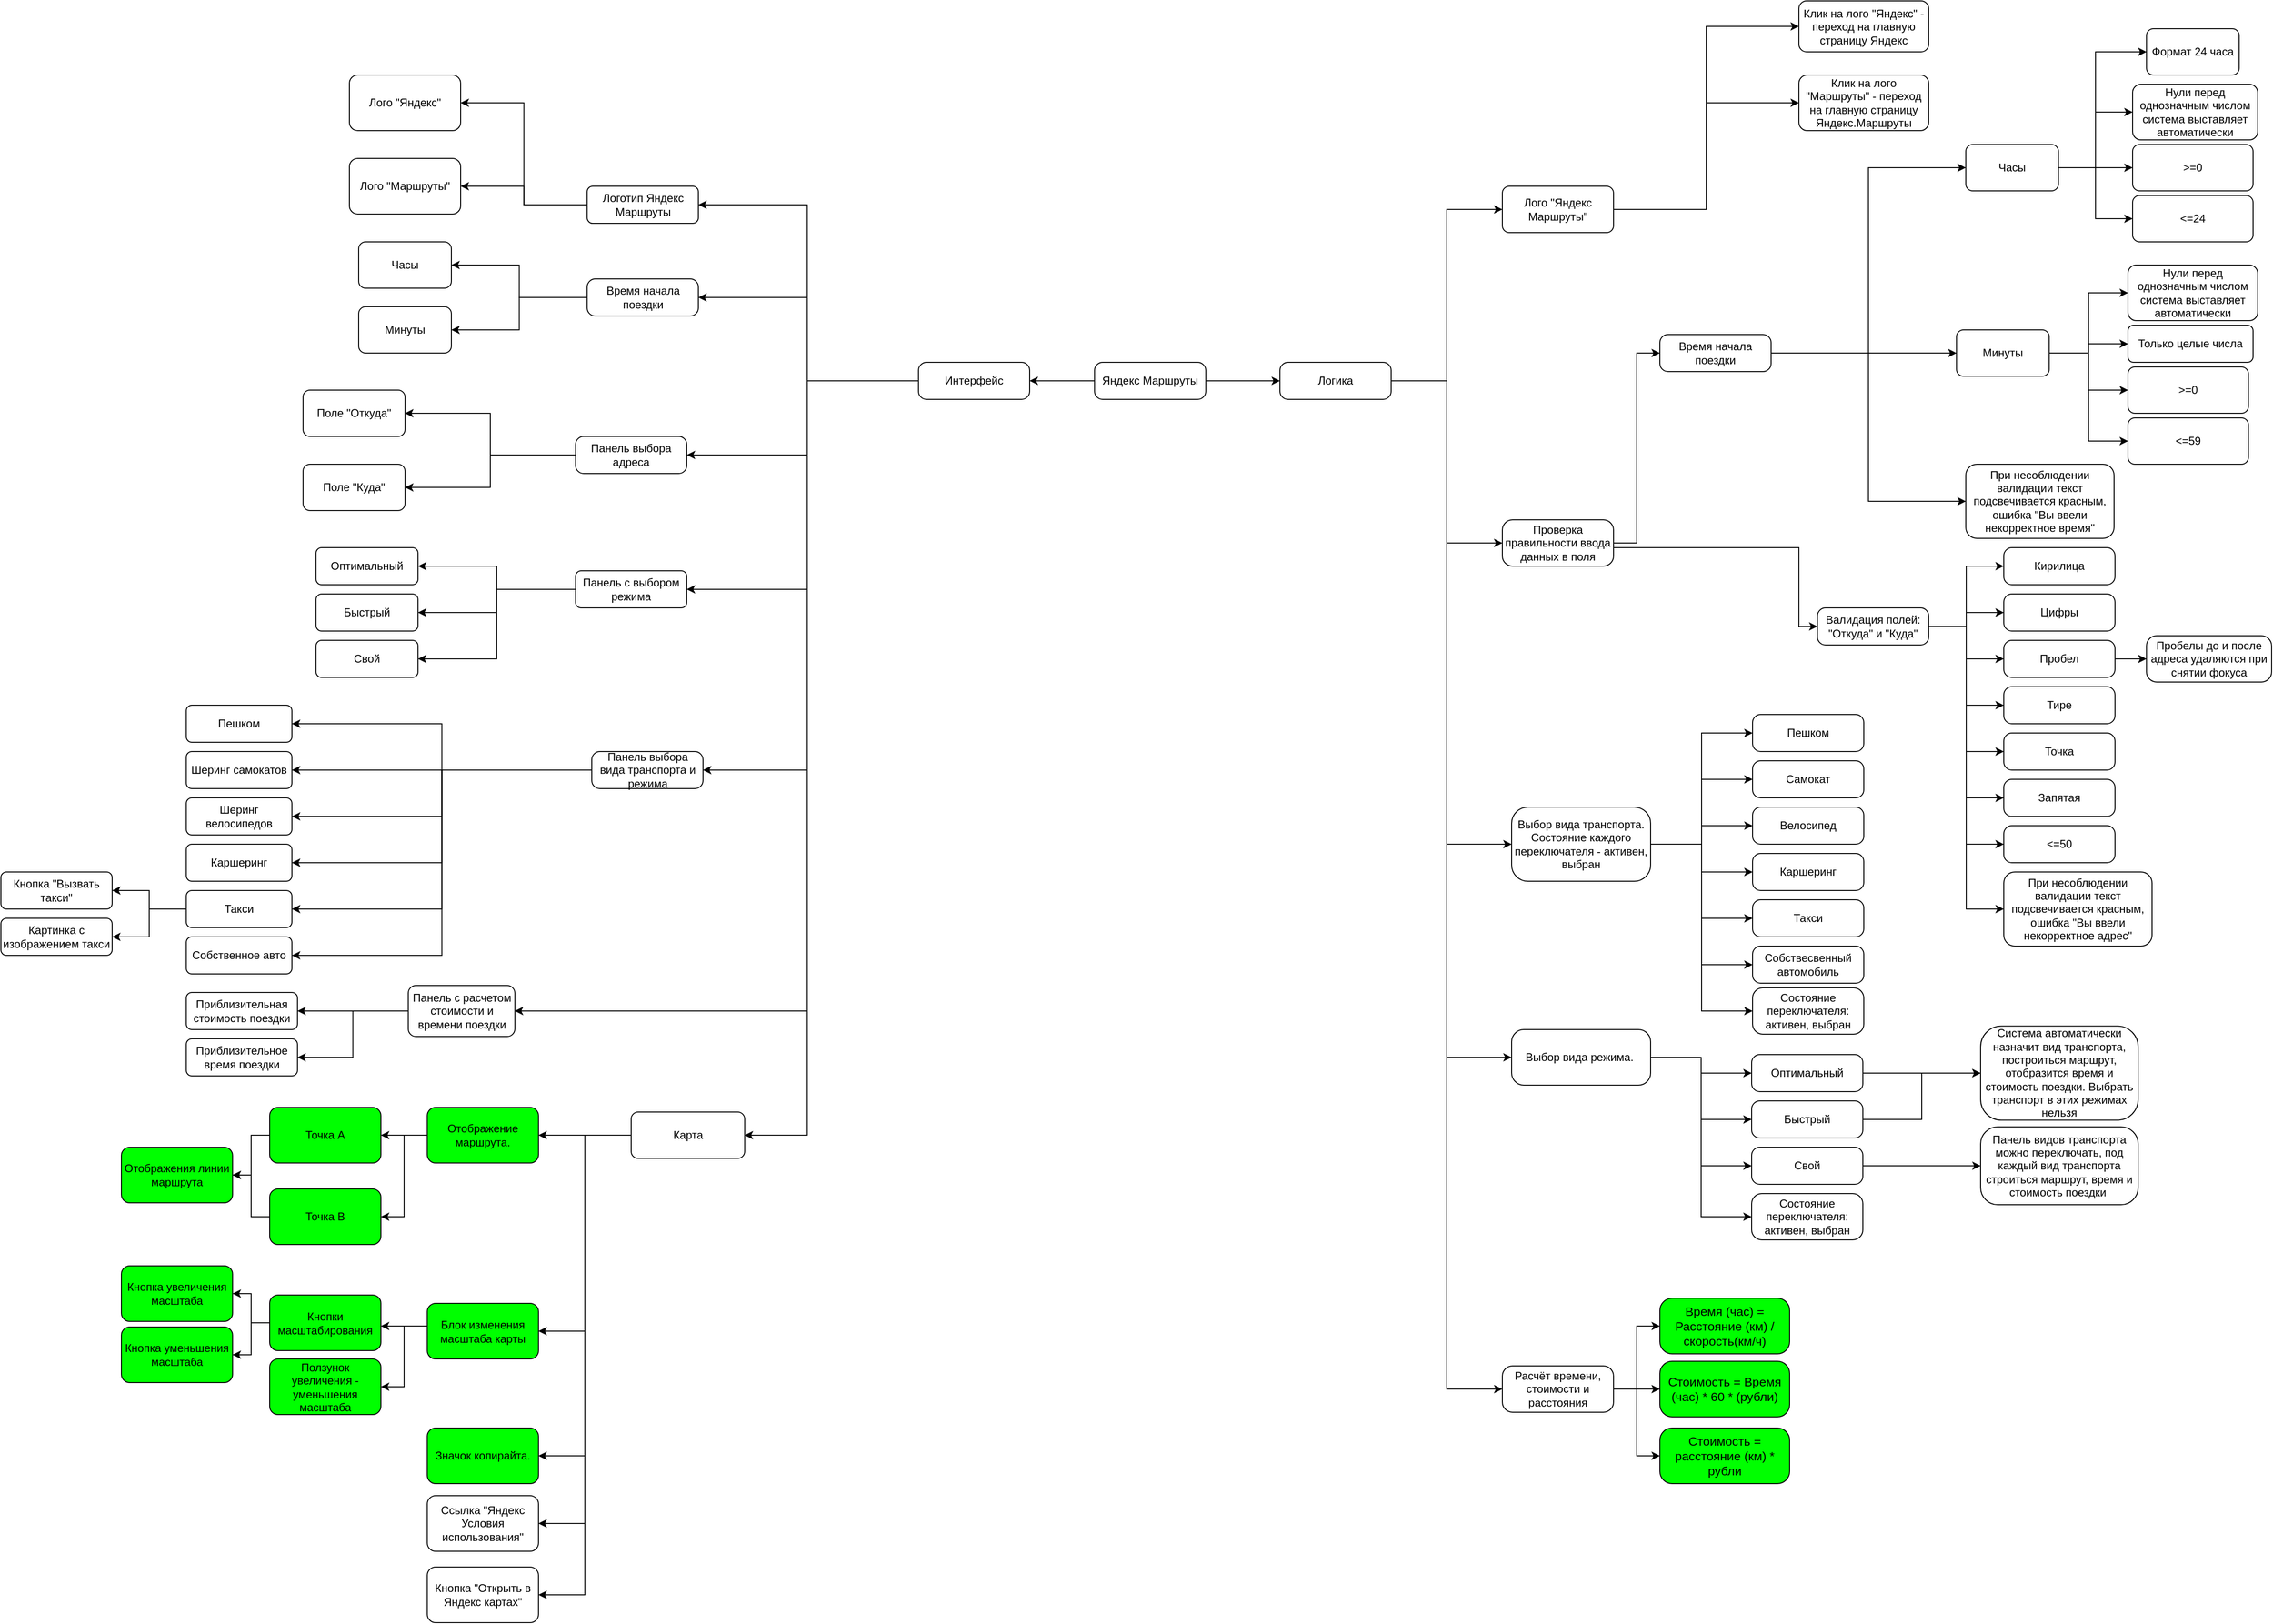 <mxfile version="20.2.3" type="device"><diagram id="mye7cpsdecRdVJIh1ltE" name="Page-1"><mxGraphModel dx="6574" dy="3341" grid="1" gridSize="10" guides="1" tooltips="1" connect="1" arrows="1" fold="1" page="1" pageScale="1" pageWidth="827" pageHeight="1169" math="0" shadow="0"><root><mxCell id="0"/><mxCell id="1" parent="0"/><mxCell id="GoWqnwifKlF_Yr-xNYbi-38" style="edgeStyle=none;rounded=0;orthogonalLoop=1;jettySize=auto;html=1;exitX=0;exitY=0.5;exitDx=0;exitDy=0;entryX=1;entryY=0.5;entryDx=0;entryDy=0;" parent="1" source="GoWqnwifKlF_Yr-xNYbi-1" target="GoWqnwifKlF_Yr-xNYbi-3" edge="1"><mxGeometry relative="1" as="geometry"><mxPoint x="270" y="380" as="targetPoint"/></mxGeometry></mxCell><mxCell id="qn3d2HcTWaKksIYHcs9O-18" style="edgeStyle=none;rounded=0;orthogonalLoop=1;jettySize=auto;html=1;exitX=1;exitY=0.5;exitDx=0;exitDy=0;" parent="1" source="GoWqnwifKlF_Yr-xNYbi-1" edge="1"><mxGeometry relative="1" as="geometry"><mxPoint x="530" y="380" as="targetPoint"/></mxGeometry></mxCell><mxCell id="GoWqnwifKlF_Yr-xNYbi-1" value="Яндекс Маршруты" style="rounded=1;whiteSpace=wrap;html=1;arcSize=22;" parent="1" vertex="1"><mxGeometry x="330" y="360" width="120" height="40" as="geometry"/></mxCell><mxCell id="vlRbH0QxUJsi6UAcAbQW-9" style="edgeStyle=orthogonalEdgeStyle;rounded=0;orthogonalLoop=1;jettySize=auto;html=1;exitX=0;exitY=0.5;exitDx=0;exitDy=0;entryX=1;entryY=0.5;entryDx=0;entryDy=0;" parent="1" source="GoWqnwifKlF_Yr-xNYbi-3" target="GoWqnwifKlF_Yr-xNYbi-43" edge="1"><mxGeometry relative="1" as="geometry"><Array as="points"><mxPoint x="20" y="380"/><mxPoint x="20" y="290"/></Array></mxGeometry></mxCell><mxCell id="vlRbH0QxUJsi6UAcAbQW-17" style="edgeStyle=orthogonalEdgeStyle;rounded=0;orthogonalLoop=1;jettySize=auto;html=1;exitX=0;exitY=0.5;exitDx=0;exitDy=0;entryX=1;entryY=0.5;entryDx=0;entryDy=0;" parent="1" source="GoWqnwifKlF_Yr-xNYbi-3" target="vlRbH0QxUJsi6UAcAbQW-16" edge="1"><mxGeometry relative="1" as="geometry"><Array as="points"><mxPoint x="20" y="380"/><mxPoint x="20" y="190"/></Array></mxGeometry></mxCell><mxCell id="vlRbH0QxUJsi6UAcAbQW-30" style="edgeStyle=orthogonalEdgeStyle;rounded=0;orthogonalLoop=1;jettySize=auto;html=1;exitX=0;exitY=0.5;exitDx=0;exitDy=0;entryX=1;entryY=0.5;entryDx=0;entryDy=0;" parent="1" source="GoWqnwifKlF_Yr-xNYbi-3" target="vlRbH0QxUJsi6UAcAbQW-13" edge="1"><mxGeometry relative="1" as="geometry"><Array as="points"><mxPoint x="20" y="380"/><mxPoint x="20" y="1060"/></Array></mxGeometry></mxCell><mxCell id="vlRbH0QxUJsi6UAcAbQW-31" style="edgeStyle=orthogonalEdgeStyle;rounded=0;orthogonalLoop=1;jettySize=auto;html=1;exitX=0;exitY=0.5;exitDx=0;exitDy=0;entryX=1;entryY=0.5;entryDx=0;entryDy=0;" parent="1" source="GoWqnwifKlF_Yr-xNYbi-3" target="GoWqnwifKlF_Yr-xNYbi-45" edge="1"><mxGeometry relative="1" as="geometry"><Array as="points"><mxPoint x="20" y="380"/><mxPoint x="20" y="460"/><mxPoint x="-95" y="460"/></Array></mxGeometry></mxCell><mxCell id="vlRbH0QxUJsi6UAcAbQW-32" style="edgeStyle=orthogonalEdgeStyle;rounded=0;orthogonalLoop=1;jettySize=auto;html=1;exitX=0;exitY=0.5;exitDx=0;exitDy=0;entryX=1;entryY=0.5;entryDx=0;entryDy=0;" parent="1" source="GoWqnwifKlF_Yr-xNYbi-3" target="OxW7yi1mNQBKnJ8u3WXz-2" edge="1"><mxGeometry relative="1" as="geometry"><Array as="points"><mxPoint x="20" y="380"/><mxPoint x="20" y="800"/></Array></mxGeometry></mxCell><mxCell id="vlRbH0QxUJsi6UAcAbQW-34" style="edgeStyle=orthogonalEdgeStyle;rounded=0;orthogonalLoop=1;jettySize=auto;html=1;exitX=0;exitY=0.5;exitDx=0;exitDy=0;entryX=1;entryY=0.5;entryDx=0;entryDy=0;" parent="1" source="GoWqnwifKlF_Yr-xNYbi-3" target="vlRbH0QxUJsi6UAcAbQW-1" edge="1"><mxGeometry relative="1" as="geometry"><Array as="points"><mxPoint x="20" y="380"/><mxPoint x="20" y="605"/></Array></mxGeometry></mxCell><mxCell id="2wCZd-gt-O7HJ8i_6e20-22" style="edgeStyle=orthogonalEdgeStyle;rounded=0;orthogonalLoop=1;jettySize=auto;html=1;entryX=1;entryY=0.5;entryDx=0;entryDy=0;fillColor=#00FF00;" edge="1" parent="1" source="GoWqnwifKlF_Yr-xNYbi-3" target="vlRbH0QxUJsi6UAcAbQW-70"><mxGeometry relative="1" as="geometry"><Array as="points"><mxPoint x="20" y="380"/><mxPoint x="20" y="1194"/></Array></mxGeometry></mxCell><mxCell id="GoWqnwifKlF_Yr-xNYbi-3" value="Интерфейс" style="rounded=1;whiteSpace=wrap;html=1;arcSize=22;" parent="1" vertex="1"><mxGeometry x="140" y="360" width="120" height="40" as="geometry"/></mxCell><mxCell id="vlRbH0QxUJsi6UAcAbQW-125" style="edgeStyle=orthogonalEdgeStyle;rounded=0;orthogonalLoop=1;jettySize=auto;html=1;exitX=1;exitY=0.5;exitDx=0;exitDy=0;entryX=0;entryY=0.5;entryDx=0;entryDy=0;fontSize=12;" parent="1" source="GoWqnwifKlF_Yr-xNYbi-4" target="vlRbH0QxUJsi6UAcAbQW-94" edge="1"><mxGeometry relative="1" as="geometry"/></mxCell><mxCell id="vlRbH0QxUJsi6UAcAbQW-134" style="edgeStyle=orthogonalEdgeStyle;rounded=0;orthogonalLoop=1;jettySize=auto;html=1;exitX=1;exitY=0.5;exitDx=0;exitDy=0;entryX=0;entryY=0.5;entryDx=0;entryDy=0;fontSize=12;" parent="1" source="GoWqnwifKlF_Yr-xNYbi-4" target="vlRbH0QxUJsi6UAcAbQW-126" edge="1"><mxGeometry relative="1" as="geometry"><Array as="points"><mxPoint x="1090" y="560"/><mxPoint x="1090" y="645"/></Array></mxGeometry></mxCell><mxCell id="GoWqnwifKlF_Yr-xNYbi-4" value="Проверка правильности ввода данных в поля" style="rounded=1;whiteSpace=wrap;html=1;arcSize=22;" parent="1" vertex="1"><mxGeometry x="770" y="530" width="120" height="50" as="geometry"/></mxCell><mxCell id="vlRbH0QxUJsi6UAcAbQW-173" style="edgeStyle=orthogonalEdgeStyle;rounded=0;orthogonalLoop=1;jettySize=auto;html=1;exitX=1;exitY=0.5;exitDx=0;exitDy=0;entryX=0;entryY=0.5;entryDx=0;entryDy=0;fontSize=12;" parent="1" source="GoWqnwifKlF_Yr-xNYbi-5" target="vlRbH0QxUJsi6UAcAbQW-171" edge="1"><mxGeometry relative="1" as="geometry"/></mxCell><mxCell id="vlRbH0QxUJsi6UAcAbQW-174" style="edgeStyle=orthogonalEdgeStyle;rounded=0;orthogonalLoop=1;jettySize=auto;html=1;exitX=1;exitY=0.5;exitDx=0;exitDy=0;entryX=0;entryY=0.5;entryDx=0;entryDy=0;fontSize=12;" parent="1" source="GoWqnwifKlF_Yr-xNYbi-5" target="vlRbH0QxUJsi6UAcAbQW-170" edge="1"><mxGeometry relative="1" as="geometry"/></mxCell><mxCell id="vlRbH0QxUJsi6UAcAbQW-175" style="edgeStyle=orthogonalEdgeStyle;rounded=0;orthogonalLoop=1;jettySize=auto;html=1;exitX=1;exitY=0.5;exitDx=0;exitDy=0;fontSize=12;" parent="1" source="GoWqnwifKlF_Yr-xNYbi-5" target="vlRbH0QxUJsi6UAcAbQW-169" edge="1"><mxGeometry relative="1" as="geometry"/></mxCell><mxCell id="vlRbH0QxUJsi6UAcAbQW-176" style="edgeStyle=orthogonalEdgeStyle;rounded=0;orthogonalLoop=1;jettySize=auto;html=1;exitX=1;exitY=0.5;exitDx=0;exitDy=0;entryX=0;entryY=0.5;entryDx=0;entryDy=0;fontSize=12;" parent="1" source="GoWqnwifKlF_Yr-xNYbi-5" target="vlRbH0QxUJsi6UAcAbQW-168" edge="1"><mxGeometry relative="1" as="geometry"/></mxCell><mxCell id="vlRbH0QxUJsi6UAcAbQW-177" style="edgeStyle=orthogonalEdgeStyle;rounded=0;orthogonalLoop=1;jettySize=auto;html=1;exitX=1;exitY=0.5;exitDx=0;exitDy=0;entryX=0;entryY=0.5;entryDx=0;entryDy=0;fontSize=12;" parent="1" source="GoWqnwifKlF_Yr-xNYbi-5" target="vlRbH0QxUJsi6UAcAbQW-167" edge="1"><mxGeometry relative="1" as="geometry"/></mxCell><mxCell id="VvQtVg34vfe9orEG_J1g-38" style="edgeStyle=orthogonalEdgeStyle;rounded=0;orthogonalLoop=1;jettySize=auto;html=1;exitX=1;exitY=0.5;exitDx=0;exitDy=0;entryX=0;entryY=0.5;entryDx=0;entryDy=0;" parent="1" source="GoWqnwifKlF_Yr-xNYbi-5" target="vlRbH0QxUJsi6UAcAbQW-166" edge="1"><mxGeometry relative="1" as="geometry"/></mxCell><mxCell id="VvQtVg34vfe9orEG_J1g-47" style="edgeStyle=orthogonalEdgeStyle;rounded=0;orthogonalLoop=1;jettySize=auto;html=1;exitX=1;exitY=0.5;exitDx=0;exitDy=0;entryX=0;entryY=0.5;entryDx=0;entryDy=0;" parent="1" source="GoWqnwifKlF_Yr-xNYbi-5" target="VvQtVg34vfe9orEG_J1g-46" edge="1"><mxGeometry relative="1" as="geometry"/></mxCell><mxCell id="GoWqnwifKlF_Yr-xNYbi-5" value="Выбор вида транспорта. Состояние каждого переключателя - активен, выбран" style="rounded=1;whiteSpace=wrap;html=1;arcSize=22;" parent="1" vertex="1"><mxGeometry x="780" y="840" width="150" height="80" as="geometry"/></mxCell><mxCell id="vlRbH0QxUJsi6UAcAbQW-28" style="edgeStyle=orthogonalEdgeStyle;rounded=0;orthogonalLoop=1;jettySize=auto;html=1;exitX=0;exitY=0.5;exitDx=0;exitDy=0;entryX=1;entryY=0.5;entryDx=0;entryDy=0;" parent="1" source="GoWqnwifKlF_Yr-xNYbi-43" target="vlRbH0QxUJsi6UAcAbQW-26" edge="1"><mxGeometry relative="1" as="geometry"/></mxCell><mxCell id="vlRbH0QxUJsi6UAcAbQW-29" style="edgeStyle=orthogonalEdgeStyle;rounded=0;orthogonalLoop=1;jettySize=auto;html=1;exitX=0;exitY=0.5;exitDx=0;exitDy=0;entryX=1;entryY=0.5;entryDx=0;entryDy=0;" parent="1" source="GoWqnwifKlF_Yr-xNYbi-43" target="vlRbH0QxUJsi6UAcAbQW-27" edge="1"><mxGeometry relative="1" as="geometry"/></mxCell><mxCell id="GoWqnwifKlF_Yr-xNYbi-43" value="Время начала поездки" style="rounded=1;whiteSpace=wrap;html=1;arcSize=22;" parent="1" vertex="1"><mxGeometry x="-217.5" y="270" width="120" height="40" as="geometry"/></mxCell><mxCell id="vlRbH0QxUJsi6UAcAbQW-37" style="edgeStyle=orthogonalEdgeStyle;rounded=0;orthogonalLoop=1;jettySize=auto;html=1;exitX=0;exitY=0.5;exitDx=0;exitDy=0;entryX=1;entryY=0.5;entryDx=0;entryDy=0;" parent="1" source="GoWqnwifKlF_Yr-xNYbi-45" target="vlRbH0QxUJsi6UAcAbQW-35" edge="1"><mxGeometry relative="1" as="geometry"/></mxCell><mxCell id="vlRbH0QxUJsi6UAcAbQW-38" style="edgeStyle=orthogonalEdgeStyle;rounded=0;orthogonalLoop=1;jettySize=auto;html=1;exitX=0;exitY=0.5;exitDx=0;exitDy=0;entryX=1;entryY=0.5;entryDx=0;entryDy=0;" parent="1" source="GoWqnwifKlF_Yr-xNYbi-45" target="vlRbH0QxUJsi6UAcAbQW-36" edge="1"><mxGeometry relative="1" as="geometry"/></mxCell><mxCell id="GoWqnwifKlF_Yr-xNYbi-45" value="Панель выбора адреса" style="rounded=1;whiteSpace=wrap;html=1;arcSize=22;" parent="1" vertex="1"><mxGeometry x="-230" y="440" width="120" height="40" as="geometry"/></mxCell><mxCell id="vlRbH0QxUJsi6UAcAbQW-92" style="edgeStyle=orthogonalEdgeStyle;rounded=0;orthogonalLoop=1;jettySize=auto;html=1;exitX=1;exitY=0.5;exitDx=0;exitDy=0;entryX=0;entryY=0.5;entryDx=0;entryDy=0;" parent="1" source="qn3d2HcTWaKksIYHcs9O-5" target="vlRbH0QxUJsi6UAcAbQW-83" edge="1"><mxGeometry relative="1" as="geometry"><Array as="points"><mxPoint x="710" y="380"/><mxPoint x="710" y="195"/></Array></mxGeometry></mxCell><mxCell id="vlRbH0QxUJsi6UAcAbQW-122" style="edgeStyle=orthogonalEdgeStyle;rounded=0;orthogonalLoop=1;jettySize=auto;html=1;exitX=1;exitY=0.5;exitDx=0;exitDy=0;entryX=0;entryY=0.5;entryDx=0;entryDy=0;fontSize=12;" parent="1" source="qn3d2HcTWaKksIYHcs9O-5" target="GoWqnwifKlF_Yr-xNYbi-4" edge="1"><mxGeometry relative="1" as="geometry"><Array as="points"><mxPoint x="710" y="380"/><mxPoint x="710" y="555"/></Array></mxGeometry></mxCell><mxCell id="vlRbH0QxUJsi6UAcAbQW-123" style="edgeStyle=orthogonalEdgeStyle;rounded=0;orthogonalLoop=1;jettySize=auto;html=1;exitX=1;exitY=0.5;exitDx=0;exitDy=0;entryX=0;entryY=0.5;entryDx=0;entryDy=0;fontSize=12;" parent="1" source="qn3d2HcTWaKksIYHcs9O-5" target="GoWqnwifKlF_Yr-xNYbi-5" edge="1"><mxGeometry relative="1" as="geometry"><Array as="points"><mxPoint x="710" y="380"/><mxPoint x="710" y="880"/></Array></mxGeometry></mxCell><mxCell id="vlRbH0QxUJsi6UAcAbQW-187" style="edgeStyle=orthogonalEdgeStyle;rounded=0;orthogonalLoop=1;jettySize=auto;html=1;exitX=1;exitY=0.5;exitDx=0;exitDy=0;entryX=0;entryY=0.5;entryDx=0;entryDy=0;fontSize=12;" parent="1" source="qn3d2HcTWaKksIYHcs9O-5" target="vlRbH0QxUJsi6UAcAbQW-179" edge="1"><mxGeometry relative="1" as="geometry"><Array as="points"><mxPoint x="710" y="380"/><mxPoint x="710" y="1110"/></Array></mxGeometry></mxCell><mxCell id="VvQtVg34vfe9orEG_J1g-58" style="edgeStyle=orthogonalEdgeStyle;rounded=0;orthogonalLoop=1;jettySize=auto;html=1;exitX=1;exitY=0.5;exitDx=0;exitDy=0;entryX=0;entryY=0.5;entryDx=0;entryDy=0;" parent="1" source="qn3d2HcTWaKksIYHcs9O-5" target="qn3d2HcTWaKksIYHcs9O-14" edge="1"><mxGeometry relative="1" as="geometry"/></mxCell><mxCell id="qn3d2HcTWaKksIYHcs9O-5" value="Логика" style="rounded=1;whiteSpace=wrap;html=1;arcSize=22;" parent="1" vertex="1"><mxGeometry x="530" y="360" width="120" height="40" as="geometry"/></mxCell><mxCell id="2wCZd-gt-O7HJ8i_6e20-34" style="edgeStyle=orthogonalEdgeStyle;rounded=0;orthogonalLoop=1;jettySize=auto;html=1;entryX=0;entryY=0.5;entryDx=0;entryDy=0;fillColor=#00FF00;" edge="1" parent="1" source="qn3d2HcTWaKksIYHcs9O-14" target="2wCZd-gt-O7HJ8i_6e20-29"><mxGeometry relative="1" as="geometry"/></mxCell><mxCell id="2wCZd-gt-O7HJ8i_6e20-35" style="edgeStyle=orthogonalEdgeStyle;rounded=0;orthogonalLoop=1;jettySize=auto;html=1;entryX=0;entryY=0.5;entryDx=0;entryDy=0;fillColor=#00FF00;" edge="1" parent="1" source="qn3d2HcTWaKksIYHcs9O-14" target="2wCZd-gt-O7HJ8i_6e20-30"><mxGeometry relative="1" as="geometry"/></mxCell><mxCell id="2wCZd-gt-O7HJ8i_6e20-36" style="edgeStyle=orthogonalEdgeStyle;rounded=0;orthogonalLoop=1;jettySize=auto;html=1;entryX=0;entryY=0.5;entryDx=0;entryDy=0;fillColor=#00FF00;" edge="1" parent="1" source="qn3d2HcTWaKksIYHcs9O-14" target="2wCZd-gt-O7HJ8i_6e20-33"><mxGeometry relative="1" as="geometry"/></mxCell><mxCell id="qn3d2HcTWaKksIYHcs9O-14" value="Расчёт времени, стоимости и расстояния" style="rounded=1;whiteSpace=wrap;html=1;arcSize=22;" parent="1" vertex="1"><mxGeometry x="770" y="1443" width="120" height="50" as="geometry"/></mxCell><mxCell id="vlRbH0QxUJsi6UAcAbQW-47" style="edgeStyle=orthogonalEdgeStyle;rounded=0;orthogonalLoop=1;jettySize=auto;html=1;exitX=0;exitY=0.5;exitDx=0;exitDy=0;entryX=1;entryY=0.5;entryDx=0;entryDy=0;" parent="1" source="OxW7yi1mNQBKnJ8u3WXz-2" target="vlRbH0QxUJsi6UAcAbQW-39" edge="1"><mxGeometry relative="1" as="geometry"/></mxCell><mxCell id="vlRbH0QxUJsi6UAcAbQW-48" style="edgeStyle=orthogonalEdgeStyle;rounded=0;orthogonalLoop=1;jettySize=auto;html=1;exitX=0;exitY=0.5;exitDx=0;exitDy=0;entryX=1;entryY=0.5;entryDx=0;entryDy=0;" parent="1" source="OxW7yi1mNQBKnJ8u3WXz-2" target="vlRbH0QxUJsi6UAcAbQW-43" edge="1"><mxGeometry relative="1" as="geometry"/></mxCell><mxCell id="vlRbH0QxUJsi6UAcAbQW-49" style="edgeStyle=orthogonalEdgeStyle;rounded=0;orthogonalLoop=1;jettySize=auto;html=1;exitX=0;exitY=0.5;exitDx=0;exitDy=0;entryX=1;entryY=0.5;entryDx=0;entryDy=0;" parent="1" source="OxW7yi1mNQBKnJ8u3WXz-2" target="vlRbH0QxUJsi6UAcAbQW-44" edge="1"><mxGeometry relative="1" as="geometry"/></mxCell><mxCell id="vlRbH0QxUJsi6UAcAbQW-50" style="edgeStyle=orthogonalEdgeStyle;rounded=0;orthogonalLoop=1;jettySize=auto;html=1;exitX=0;exitY=0.5;exitDx=0;exitDy=0;entryX=1;entryY=0.5;entryDx=0;entryDy=0;" parent="1" source="OxW7yi1mNQBKnJ8u3WXz-2" target="vlRbH0QxUJsi6UAcAbQW-42" edge="1"><mxGeometry relative="1" as="geometry"/></mxCell><mxCell id="vlRbH0QxUJsi6UAcAbQW-51" style="edgeStyle=orthogonalEdgeStyle;rounded=0;orthogonalLoop=1;jettySize=auto;html=1;exitX=0;exitY=0.5;exitDx=0;exitDy=0;entryX=1;entryY=0.5;entryDx=0;entryDy=0;" parent="1" source="OxW7yi1mNQBKnJ8u3WXz-2" target="vlRbH0QxUJsi6UAcAbQW-41" edge="1"><mxGeometry relative="1" as="geometry"/></mxCell><mxCell id="vlRbH0QxUJsi6UAcAbQW-52" style="edgeStyle=orthogonalEdgeStyle;rounded=0;orthogonalLoop=1;jettySize=auto;html=1;exitX=0;exitY=0.5;exitDx=0;exitDy=0;entryX=1;entryY=0.5;entryDx=0;entryDy=0;" parent="1" source="OxW7yi1mNQBKnJ8u3WXz-2" target="vlRbH0QxUJsi6UAcAbQW-46" edge="1"><mxGeometry relative="1" as="geometry"/></mxCell><mxCell id="OxW7yi1mNQBKnJ8u3WXz-2" value="Панель выбора&lt;br&gt;вида транспорта и режима" style="rounded=1;whiteSpace=wrap;html=1;arcSize=22;" parent="1" vertex="1"><mxGeometry x="-212.5" y="780" width="120" height="40" as="geometry"/></mxCell><mxCell id="vlRbH0QxUJsi6UAcAbQW-57" style="edgeStyle=orthogonalEdgeStyle;rounded=0;orthogonalLoop=1;jettySize=auto;html=1;exitX=0;exitY=0.5;exitDx=0;exitDy=0;" parent="1" source="vlRbH0QxUJsi6UAcAbQW-1" target="vlRbH0QxUJsi6UAcAbQW-56" edge="1"><mxGeometry relative="1" as="geometry"/></mxCell><mxCell id="vlRbH0QxUJsi6UAcAbQW-58" style="edgeStyle=orthogonalEdgeStyle;rounded=0;orthogonalLoop=1;jettySize=auto;html=1;exitX=0;exitY=0.5;exitDx=0;exitDy=0;entryX=1;entryY=0.5;entryDx=0;entryDy=0;" parent="1" source="vlRbH0QxUJsi6UAcAbQW-1" target="vlRbH0QxUJsi6UAcAbQW-55" edge="1"><mxGeometry relative="1" as="geometry"/></mxCell><mxCell id="vlRbH0QxUJsi6UAcAbQW-60" style="edgeStyle=orthogonalEdgeStyle;rounded=0;orthogonalLoop=1;jettySize=auto;html=1;exitX=0;exitY=0.5;exitDx=0;exitDy=0;entryX=1;entryY=0.5;entryDx=0;entryDy=0;" parent="1" source="vlRbH0QxUJsi6UAcAbQW-1" target="vlRbH0QxUJsi6UAcAbQW-54" edge="1"><mxGeometry relative="1" as="geometry"/></mxCell><mxCell id="vlRbH0QxUJsi6UAcAbQW-1" value="Панель с выбором режима" style="rounded=1;whiteSpace=wrap;html=1;" parent="1" vertex="1"><mxGeometry x="-230" y="585" width="120" height="40" as="geometry"/></mxCell><mxCell id="vlRbH0QxUJsi6UAcAbQW-64" style="edgeStyle=orthogonalEdgeStyle;rounded=0;orthogonalLoop=1;jettySize=auto;html=1;exitX=0;exitY=0.5;exitDx=0;exitDy=0;entryX=1;entryY=0.5;entryDx=0;entryDy=0;" parent="1" source="vlRbH0QxUJsi6UAcAbQW-13" target="vlRbH0QxUJsi6UAcAbQW-61" edge="1"><mxGeometry relative="1" as="geometry"/></mxCell><mxCell id="vlRbH0QxUJsi6UAcAbQW-65" style="edgeStyle=orthogonalEdgeStyle;rounded=0;orthogonalLoop=1;jettySize=auto;html=1;exitX=0;exitY=0.5;exitDx=0;exitDy=0;entryX=1;entryY=0.5;entryDx=0;entryDy=0;" parent="1" source="vlRbH0QxUJsi6UAcAbQW-13" target="vlRbH0QxUJsi6UAcAbQW-62" edge="1"><mxGeometry relative="1" as="geometry"/></mxCell><mxCell id="vlRbH0QxUJsi6UAcAbQW-13" value="Панель с расчетом стоимости и времени поездки" style="rounded=1;whiteSpace=wrap;html=1;" parent="1" vertex="1"><mxGeometry x="-410.5" y="1032.5" width="115" height="55" as="geometry"/></mxCell><mxCell id="vlRbH0QxUJsi6UAcAbQW-24" style="edgeStyle=orthogonalEdgeStyle;rounded=0;orthogonalLoop=1;jettySize=auto;html=1;exitX=0;exitY=0.5;exitDx=0;exitDy=0;entryX=1;entryY=0.5;entryDx=0;entryDy=0;" parent="1" source="vlRbH0QxUJsi6UAcAbQW-16" target="vlRbH0QxUJsi6UAcAbQW-22" edge="1"><mxGeometry relative="1" as="geometry"/></mxCell><mxCell id="vlRbH0QxUJsi6UAcAbQW-25" style="edgeStyle=orthogonalEdgeStyle;rounded=0;orthogonalLoop=1;jettySize=auto;html=1;exitX=0;exitY=0.5;exitDx=0;exitDy=0;entryX=1;entryY=0.5;entryDx=0;entryDy=0;" parent="1" source="vlRbH0QxUJsi6UAcAbQW-16" target="vlRbH0QxUJsi6UAcAbQW-23" edge="1"><mxGeometry relative="1" as="geometry"/></mxCell><mxCell id="vlRbH0QxUJsi6UAcAbQW-16" value="Логотип Яндекс Маршруты" style="rounded=1;whiteSpace=wrap;html=1;" parent="1" vertex="1"><mxGeometry x="-217.5" y="170" width="120" height="40" as="geometry"/></mxCell><mxCell id="vlRbH0QxUJsi6UAcAbQW-22" value="Лого &quot;Яндекс&quot;" style="rounded=1;whiteSpace=wrap;html=1;" parent="1" vertex="1"><mxGeometry x="-474" y="50" width="120" height="60" as="geometry"/></mxCell><mxCell id="vlRbH0QxUJsi6UAcAbQW-23" value="Лого &quot;Маршруты&quot;" style="rounded=1;whiteSpace=wrap;html=1;" parent="1" vertex="1"><mxGeometry x="-474" y="140" width="120" height="60" as="geometry"/></mxCell><mxCell id="vlRbH0QxUJsi6UAcAbQW-26" value="Часы" style="rounded=1;whiteSpace=wrap;html=1;" parent="1" vertex="1"><mxGeometry x="-464" y="230" width="100" height="50" as="geometry"/></mxCell><mxCell id="vlRbH0QxUJsi6UAcAbQW-27" value="Минуты" style="rounded=1;whiteSpace=wrap;html=1;" parent="1" vertex="1"><mxGeometry x="-464" y="300" width="100" height="50" as="geometry"/></mxCell><mxCell id="vlRbH0QxUJsi6UAcAbQW-35" value="Поле &quot;Откуда&quot;" style="rounded=1;whiteSpace=wrap;html=1;" parent="1" vertex="1"><mxGeometry x="-524" y="390" width="110" height="50" as="geometry"/></mxCell><mxCell id="vlRbH0QxUJsi6UAcAbQW-36" value="Поле &quot;Куда&quot;" style="rounded=1;whiteSpace=wrap;html=1;" parent="1" vertex="1"><mxGeometry x="-524" y="470" width="110" height="50" as="geometry"/></mxCell><mxCell id="vlRbH0QxUJsi6UAcAbQW-39" value="Пешком" style="rounded=1;whiteSpace=wrap;html=1;" parent="1" vertex="1"><mxGeometry x="-650" y="730" width="114" height="40" as="geometry"/></mxCell><mxCell id="vlRbH0QxUJsi6UAcAbQW-68" style="edgeStyle=orthogonalEdgeStyle;rounded=0;orthogonalLoop=1;jettySize=auto;html=1;exitX=0;exitY=0.5;exitDx=0;exitDy=0;entryX=1;entryY=0.5;entryDx=0;entryDy=0;" parent="1" source="vlRbH0QxUJsi6UAcAbQW-41" target="vlRbH0QxUJsi6UAcAbQW-67" edge="1"><mxGeometry relative="1" as="geometry"/></mxCell><mxCell id="VvQtVg34vfe9orEG_J1g-6" style="edgeStyle=orthogonalEdgeStyle;rounded=0;orthogonalLoop=1;jettySize=auto;html=1;exitX=0;exitY=0.5;exitDx=0;exitDy=0;entryX=1;entryY=0.5;entryDx=0;entryDy=0;" parent="1" source="vlRbH0QxUJsi6UAcAbQW-41" target="VvQtVg34vfe9orEG_J1g-4" edge="1"><mxGeometry relative="1" as="geometry"/></mxCell><mxCell id="vlRbH0QxUJsi6UAcAbQW-41" value="Такси" style="rounded=1;whiteSpace=wrap;html=1;" parent="1" vertex="1"><mxGeometry x="-650" y="930" width="114" height="40" as="geometry"/></mxCell><mxCell id="vlRbH0QxUJsi6UAcAbQW-42" value="Каршеринг" style="rounded=1;whiteSpace=wrap;html=1;" parent="1" vertex="1"><mxGeometry x="-650" y="880" width="114" height="40" as="geometry"/></mxCell><mxCell id="vlRbH0QxUJsi6UAcAbQW-43" value="Шеринг самокатов" style="rounded=1;whiteSpace=wrap;html=1;" parent="1" vertex="1"><mxGeometry x="-650" y="780" width="114" height="40" as="geometry"/></mxCell><mxCell id="vlRbH0QxUJsi6UAcAbQW-44" value="Шеринг велосипедов" style="rounded=1;whiteSpace=wrap;html=1;" parent="1" vertex="1"><mxGeometry x="-650" y="830" width="114" height="40" as="geometry"/></mxCell><mxCell id="vlRbH0QxUJsi6UAcAbQW-45" style="edgeStyle=orthogonalEdgeStyle;rounded=0;orthogonalLoop=1;jettySize=auto;html=1;exitX=0.5;exitY=1;exitDx=0;exitDy=0;" parent="1" source="vlRbH0QxUJsi6UAcAbQW-43" target="vlRbH0QxUJsi6UAcAbQW-43" edge="1"><mxGeometry relative="1" as="geometry"/></mxCell><mxCell id="vlRbH0QxUJsi6UAcAbQW-46" value="Собственное авто" style="rounded=1;whiteSpace=wrap;html=1;" parent="1" vertex="1"><mxGeometry x="-650" y="980" width="114" height="40" as="geometry"/></mxCell><mxCell id="vlRbH0QxUJsi6UAcAbQW-53" style="edgeStyle=orthogonalEdgeStyle;rounded=0;orthogonalLoop=1;jettySize=auto;html=1;exitX=0.5;exitY=1;exitDx=0;exitDy=0;" parent="1" source="vlRbH0QxUJsi6UAcAbQW-1" target="vlRbH0QxUJsi6UAcAbQW-1" edge="1"><mxGeometry relative="1" as="geometry"/></mxCell><mxCell id="vlRbH0QxUJsi6UAcAbQW-54" value="Свой" style="rounded=1;whiteSpace=wrap;html=1;" parent="1" vertex="1"><mxGeometry x="-510" y="660" width="110" height="40" as="geometry"/></mxCell><mxCell id="vlRbH0QxUJsi6UAcAbQW-55" value="Быстрый" style="rounded=1;whiteSpace=wrap;html=1;" parent="1" vertex="1"><mxGeometry x="-510" y="610" width="110" height="40" as="geometry"/></mxCell><mxCell id="vlRbH0QxUJsi6UAcAbQW-56" value="Оптимальный" style="rounded=1;whiteSpace=wrap;html=1;" parent="1" vertex="1"><mxGeometry x="-510" y="560" width="110" height="40" as="geometry"/></mxCell><mxCell id="vlRbH0QxUJsi6UAcAbQW-61" value="Приблизительная стоимость поездки" style="rounded=1;whiteSpace=wrap;html=1;" parent="1" vertex="1"><mxGeometry x="-650" y="1040" width="120" height="40" as="geometry"/></mxCell><mxCell id="vlRbH0QxUJsi6UAcAbQW-62" value="Приблизительное время поездки" style="rounded=1;whiteSpace=wrap;html=1;" parent="1" vertex="1"><mxGeometry x="-650" y="1090" width="120" height="40" as="geometry"/></mxCell><mxCell id="vlRbH0QxUJsi6UAcAbQW-67" value="Кнопка &quot;Вызвать такси&quot;" style="rounded=1;whiteSpace=wrap;html=1;" parent="1" vertex="1"><mxGeometry x="-850" y="910" width="120" height="40" as="geometry"/></mxCell><mxCell id="vlRbH0QxUJsi6UAcAbQW-76" style="edgeStyle=orthogonalEdgeStyle;rounded=0;orthogonalLoop=1;jettySize=auto;html=1;exitX=0;exitY=0.5;exitDx=0;exitDy=0;entryX=1;entryY=0.5;entryDx=0;entryDy=0;" parent="1" source="vlRbH0QxUJsi6UAcAbQW-70" target="vlRbH0QxUJsi6UAcAbQW-74" edge="1"><mxGeometry relative="1" as="geometry"/></mxCell><mxCell id="VvQtVg34vfe9orEG_J1g-10" style="edgeStyle=orthogonalEdgeStyle;rounded=0;orthogonalLoop=1;jettySize=auto;html=1;exitX=0;exitY=0.5;exitDx=0;exitDy=0;entryX=1;entryY=0.5;entryDx=0;entryDy=0;" parent="1" source="vlRbH0QxUJsi6UAcAbQW-70" target="VvQtVg34vfe9orEG_J1g-7" edge="1"><mxGeometry relative="1" as="geometry"/></mxCell><mxCell id="2wCZd-gt-O7HJ8i_6e20-5" style="edgeStyle=orthogonalEdgeStyle;rounded=0;orthogonalLoop=1;jettySize=auto;html=1;entryX=1;entryY=0.5;entryDx=0;entryDy=0;" edge="1" parent="1" source="vlRbH0QxUJsi6UAcAbQW-70" target="2wCZd-gt-O7HJ8i_6e20-2"><mxGeometry relative="1" as="geometry"/></mxCell><mxCell id="2wCZd-gt-O7HJ8i_6e20-6" style="edgeStyle=orthogonalEdgeStyle;rounded=0;orthogonalLoop=1;jettySize=auto;html=1;" edge="1" parent="1" source="vlRbH0QxUJsi6UAcAbQW-70" target="2wCZd-gt-O7HJ8i_6e20-1"><mxGeometry relative="1" as="geometry"/></mxCell><mxCell id="2wCZd-gt-O7HJ8i_6e20-28" style="edgeStyle=orthogonalEdgeStyle;rounded=0;orthogonalLoop=1;jettySize=auto;html=1;entryX=1;entryY=0.5;entryDx=0;entryDy=0;fillColor=#00FF00;" edge="1" parent="1" source="vlRbH0QxUJsi6UAcAbQW-70" target="2wCZd-gt-O7HJ8i_6e20-25"><mxGeometry relative="1" as="geometry"/></mxCell><mxCell id="vlRbH0QxUJsi6UAcAbQW-70" value="Карта" style="rounded=1;whiteSpace=wrap;html=1;" parent="1" vertex="1"><mxGeometry x="-170" y="1169" width="122.5" height="50" as="geometry"/></mxCell><mxCell id="vlRbH0QxUJsi6UAcAbQW-74" value="Ссылка &quot;Яндекс Условия использования&quot;" style="rounded=1;whiteSpace=wrap;html=1;" parent="1" vertex="1"><mxGeometry x="-390" y="1583" width="120" height="60" as="geometry"/></mxCell><mxCell id="2wCZd-gt-O7HJ8i_6e20-15" style="edgeStyle=orthogonalEdgeStyle;rounded=0;orthogonalLoop=1;jettySize=auto;html=1;entryX=1;entryY=0.5;entryDx=0;entryDy=0;fillColor=#00FF00;" edge="1" parent="1" source="vlRbH0QxUJsi6UAcAbQW-78" target="2wCZd-gt-O7HJ8i_6e20-13"><mxGeometry relative="1" as="geometry"/></mxCell><mxCell id="2wCZd-gt-O7HJ8i_6e20-16" style="edgeStyle=orthogonalEdgeStyle;rounded=0;orthogonalLoop=1;jettySize=auto;html=1;entryX=1;entryY=0.5;entryDx=0;entryDy=0;fillColor=#00FF00;" edge="1" parent="1" source="vlRbH0QxUJsi6UAcAbQW-78" target="2wCZd-gt-O7HJ8i_6e20-14"><mxGeometry relative="1" as="geometry"/></mxCell><mxCell id="vlRbH0QxUJsi6UAcAbQW-78" value="Кнопки масштабирования" style="rounded=1;whiteSpace=wrap;html=1;fillColor=#00FF00;" parent="1" vertex="1"><mxGeometry x="-560" y="1366.5" width="120" height="60" as="geometry"/></mxCell><mxCell id="vlRbH0QxUJsi6UAcAbQW-90" style="edgeStyle=orthogonalEdgeStyle;rounded=0;orthogonalLoop=1;jettySize=auto;html=1;exitX=1;exitY=0.5;exitDx=0;exitDy=0;entryX=0;entryY=0.5;entryDx=0;entryDy=0;" parent="1" source="vlRbH0QxUJsi6UAcAbQW-83" target="vlRbH0QxUJsi6UAcAbQW-86" edge="1"><mxGeometry relative="1" as="geometry"/></mxCell><mxCell id="vlRbH0QxUJsi6UAcAbQW-91" style="edgeStyle=orthogonalEdgeStyle;rounded=0;orthogonalLoop=1;jettySize=auto;html=1;exitX=1;exitY=0.5;exitDx=0;exitDy=0;entryX=0;entryY=0.5;entryDx=0;entryDy=0;" parent="1" source="vlRbH0QxUJsi6UAcAbQW-83" target="vlRbH0QxUJsi6UAcAbQW-85" edge="1"><mxGeometry relative="1" as="geometry"/></mxCell><mxCell id="vlRbH0QxUJsi6UAcAbQW-83" value="Лого &quot;Яндекс Маршруты&quot;" style="rounded=1;whiteSpace=wrap;html=1;" parent="1" vertex="1"><mxGeometry x="770" y="170" width="120" height="50" as="geometry"/></mxCell><mxCell id="vlRbH0QxUJsi6UAcAbQW-85" value="Клик на лого &quot;Маршруты&quot; - переход на главную страницу Яндекс.Маршруты" style="rounded=1;whiteSpace=wrap;html=1;" parent="1" vertex="1"><mxGeometry x="1090" y="50" width="140" height="60" as="geometry"/></mxCell><mxCell id="vlRbH0QxUJsi6UAcAbQW-86" value="Клик на лого &quot;Яндекс&quot; - переход на главную страницу Яндекс" style="rounded=1;whiteSpace=wrap;html=1;" parent="1" vertex="1"><mxGeometry x="1090" y="-30" width="140" height="55" as="geometry"/></mxCell><mxCell id="vlRbH0QxUJsi6UAcAbQW-99" style="edgeStyle=orthogonalEdgeStyle;rounded=0;orthogonalLoop=1;jettySize=auto;html=1;exitX=1;exitY=0.5;exitDx=0;exitDy=0;entryX=0;entryY=0.5;entryDx=0;entryDy=0;" parent="1" source="vlRbH0QxUJsi6UAcAbQW-94" target="vlRbH0QxUJsi6UAcAbQW-97" edge="1"><mxGeometry relative="1" as="geometry"/></mxCell><mxCell id="vlRbH0QxUJsi6UAcAbQW-100" style="edgeStyle=orthogonalEdgeStyle;rounded=0;orthogonalLoop=1;jettySize=auto;html=1;exitX=1;exitY=0.5;exitDx=0;exitDy=0;entryX=0;entryY=0.5;entryDx=0;entryDy=0;" parent="1" source="vlRbH0QxUJsi6UAcAbQW-94" target="vlRbH0QxUJsi6UAcAbQW-98" edge="1"><mxGeometry relative="1" as="geometry"/></mxCell><mxCell id="vlRbH0QxUJsi6UAcAbQW-121" style="edgeStyle=orthogonalEdgeStyle;rounded=0;orthogonalLoop=1;jettySize=auto;html=1;exitX=1;exitY=0.5;exitDx=0;exitDy=0;entryX=0;entryY=0.5;entryDx=0;entryDy=0;fontSize=12;" parent="1" source="vlRbH0QxUJsi6UAcAbQW-94" target="vlRbH0QxUJsi6UAcAbQW-106" edge="1"><mxGeometry relative="1" as="geometry"/></mxCell><mxCell id="vlRbH0QxUJsi6UAcAbQW-94" value="Время начала поездки" style="rounded=1;whiteSpace=wrap;html=1;arcSize=22;" parent="1" vertex="1"><mxGeometry x="940" y="330" width="120" height="40" as="geometry"/></mxCell><mxCell id="VvQtVg34vfe9orEG_J1g-14" style="edgeStyle=orthogonalEdgeStyle;rounded=0;orthogonalLoop=1;jettySize=auto;html=1;exitX=1;exitY=0.5;exitDx=0;exitDy=0;entryX=0;entryY=0.5;entryDx=0;entryDy=0;" parent="1" source="vlRbH0QxUJsi6UAcAbQW-97" target="VvQtVg34vfe9orEG_J1g-11" edge="1"><mxGeometry relative="1" as="geometry"/></mxCell><mxCell id="VvQtVg34vfe9orEG_J1g-15" style="edgeStyle=orthogonalEdgeStyle;rounded=0;orthogonalLoop=1;jettySize=auto;html=1;exitX=1;exitY=0.5;exitDx=0;exitDy=0;entryX=0;entryY=0.5;entryDx=0;entryDy=0;" parent="1" source="vlRbH0QxUJsi6UAcAbQW-97" target="vlRbH0QxUJsi6UAcAbQW-101" edge="1"><mxGeometry relative="1" as="geometry"><Array as="points"><mxPoint x="1410" y="150"/><mxPoint x="1410" y="25"/></Array></mxGeometry></mxCell><mxCell id="VvQtVg34vfe9orEG_J1g-16" style="edgeStyle=orthogonalEdgeStyle;rounded=0;orthogonalLoop=1;jettySize=auto;html=1;exitX=1;exitY=0.5;exitDx=0;exitDy=0;entryX=0;entryY=0.5;entryDx=0;entryDy=0;" parent="1" source="vlRbH0QxUJsi6UAcAbQW-97" target="vlRbH0QxUJsi6UAcAbQW-103" edge="1"><mxGeometry relative="1" as="geometry"/></mxCell><mxCell id="VvQtVg34vfe9orEG_J1g-17" style="edgeStyle=orthogonalEdgeStyle;rounded=0;orthogonalLoop=1;jettySize=auto;html=1;exitX=1;exitY=0.5;exitDx=0;exitDy=0;entryX=0;entryY=0.5;entryDx=0;entryDy=0;" parent="1" source="vlRbH0QxUJsi6UAcAbQW-97" target="vlRbH0QxUJsi6UAcAbQW-105" edge="1"><mxGeometry relative="1" as="geometry"/></mxCell><mxCell id="vlRbH0QxUJsi6UAcAbQW-97" value="Часы" style="rounded=1;whiteSpace=wrap;html=1;" parent="1" vertex="1"><mxGeometry x="1270" y="125" width="100" height="50" as="geometry"/></mxCell><mxCell id="VvQtVg34vfe9orEG_J1g-19" style="edgeStyle=orthogonalEdgeStyle;rounded=0;orthogonalLoop=1;jettySize=auto;html=1;exitX=1;exitY=0.5;exitDx=0;exitDy=0;entryX=0;entryY=0.5;entryDx=0;entryDy=0;" parent="1" source="vlRbH0QxUJsi6UAcAbQW-98" target="vlRbH0QxUJsi6UAcAbQW-116" edge="1"><mxGeometry relative="1" as="geometry"/></mxCell><mxCell id="VvQtVg34vfe9orEG_J1g-20" style="edgeStyle=orthogonalEdgeStyle;rounded=0;orthogonalLoop=1;jettySize=auto;html=1;exitX=1;exitY=0.5;exitDx=0;exitDy=0;entryX=0;entryY=0.5;entryDx=0;entryDy=0;" parent="1" source="vlRbH0QxUJsi6UAcAbQW-98" target="vlRbH0QxUJsi6UAcAbQW-117" edge="1"><mxGeometry relative="1" as="geometry"/></mxCell><mxCell id="VvQtVg34vfe9orEG_J1g-21" style="edgeStyle=orthogonalEdgeStyle;rounded=0;orthogonalLoop=1;jettySize=auto;html=1;exitX=1;exitY=0.5;exitDx=0;exitDy=0;entryX=0;entryY=0.5;entryDx=0;entryDy=0;" parent="1" source="vlRbH0QxUJsi6UAcAbQW-98" target="vlRbH0QxUJsi6UAcAbQW-115" edge="1"><mxGeometry relative="1" as="geometry"/></mxCell><mxCell id="VvQtVg34vfe9orEG_J1g-22" style="edgeStyle=orthogonalEdgeStyle;rounded=0;orthogonalLoop=1;jettySize=auto;html=1;exitX=1;exitY=0.5;exitDx=0;exitDy=0;entryX=0;entryY=0.5;entryDx=0;entryDy=0;" parent="1" source="vlRbH0QxUJsi6UAcAbQW-98" target="VvQtVg34vfe9orEG_J1g-18" edge="1"><mxGeometry relative="1" as="geometry"/></mxCell><mxCell id="vlRbH0QxUJsi6UAcAbQW-98" value="Минуты" style="rounded=1;whiteSpace=wrap;html=1;" parent="1" vertex="1"><mxGeometry x="1260" y="325" width="100" height="50" as="geometry"/></mxCell><mxCell id="vlRbH0QxUJsi6UAcAbQW-101" value="Формат 24 часа" style="rounded=1;whiteSpace=wrap;html=1;" parent="1" vertex="1"><mxGeometry x="1465" width="100" height="50" as="geometry"/></mxCell><mxCell id="vlRbH0QxUJsi6UAcAbQW-103" value="Нули перед однозначным числом система выставляет автоматически" style="rounded=1;whiteSpace=wrap;html=1;" parent="1" vertex="1"><mxGeometry x="1450" y="60" width="135" height="60" as="geometry"/></mxCell><mxCell id="vlRbH0QxUJsi6UAcAbQW-105" value="&amp;lt;=24" style="rounded=1;whiteSpace=wrap;html=1;" parent="1" vertex="1"><mxGeometry x="1450" y="180" width="130" height="50" as="geometry"/></mxCell><mxCell id="vlRbH0QxUJsi6UAcAbQW-106" value="При несоблюдении валидации текст подсвечивается красным, ошибка &quot;Вы ввели некорректное время&quot;" style="rounded=1;whiteSpace=wrap;html=1;fontSize=12;" parent="1" vertex="1"><mxGeometry x="1270" y="470" width="160" height="80" as="geometry"/></mxCell><mxCell id="vlRbH0QxUJsi6UAcAbQW-115" value="&amp;gt;=0" style="rounded=1;whiteSpace=wrap;html=1;" parent="1" vertex="1"><mxGeometry x="1445" y="365" width="130" height="50" as="geometry"/></mxCell><mxCell id="vlRbH0QxUJsi6UAcAbQW-116" value="Нули перед однозначным числом система выставляет автоматически" style="rounded=1;whiteSpace=wrap;html=1;" parent="1" vertex="1"><mxGeometry x="1445" y="255" width="140" height="60" as="geometry"/></mxCell><mxCell id="vlRbH0QxUJsi6UAcAbQW-117" value="Только целые числа" style="rounded=1;whiteSpace=wrap;html=1;fontSize=12;" parent="1" vertex="1"><mxGeometry x="1445" y="320" width="135" height="40" as="geometry"/></mxCell><mxCell id="VvQtVg34vfe9orEG_J1g-26" style="edgeStyle=orthogonalEdgeStyle;rounded=0;orthogonalLoop=1;jettySize=auto;html=1;exitX=1;exitY=0.5;exitDx=0;exitDy=0;entryX=0;entryY=0.5;entryDx=0;entryDy=0;" parent="1" source="vlRbH0QxUJsi6UAcAbQW-126" target="vlRbH0QxUJsi6UAcAbQW-141" edge="1"><mxGeometry relative="1" as="geometry"/></mxCell><mxCell id="VvQtVg34vfe9orEG_J1g-27" style="edgeStyle=orthogonalEdgeStyle;rounded=0;orthogonalLoop=1;jettySize=auto;html=1;exitX=1;exitY=0.5;exitDx=0;exitDy=0;entryX=0;entryY=0.5;entryDx=0;entryDy=0;" parent="1" source="vlRbH0QxUJsi6UAcAbQW-126" target="vlRbH0QxUJsi6UAcAbQW-142" edge="1"><mxGeometry relative="1" as="geometry"/></mxCell><mxCell id="VvQtVg34vfe9orEG_J1g-28" style="edgeStyle=orthogonalEdgeStyle;rounded=0;orthogonalLoop=1;jettySize=auto;html=1;exitX=1;exitY=0.5;exitDx=0;exitDy=0;entryX=0;entryY=0.5;entryDx=0;entryDy=0;" parent="1" source="vlRbH0QxUJsi6UAcAbQW-126" target="vlRbH0QxUJsi6UAcAbQW-146" edge="1"><mxGeometry relative="1" as="geometry"/></mxCell><mxCell id="VvQtVg34vfe9orEG_J1g-29" style="edgeStyle=orthogonalEdgeStyle;rounded=0;orthogonalLoop=1;jettySize=auto;html=1;exitX=1;exitY=0.5;exitDx=0;exitDy=0;entryX=0;entryY=0.5;entryDx=0;entryDy=0;" parent="1" source="vlRbH0QxUJsi6UAcAbQW-126" target="vlRbH0QxUJsi6UAcAbQW-145" edge="1"><mxGeometry relative="1" as="geometry"/></mxCell><mxCell id="VvQtVg34vfe9orEG_J1g-30" style="edgeStyle=orthogonalEdgeStyle;rounded=0;orthogonalLoop=1;jettySize=auto;html=1;exitX=1;exitY=0.5;exitDx=0;exitDy=0;entryX=0;entryY=0.5;entryDx=0;entryDy=0;" parent="1" source="vlRbH0QxUJsi6UAcAbQW-126" target="vlRbH0QxUJsi6UAcAbQW-144" edge="1"><mxGeometry relative="1" as="geometry"/></mxCell><mxCell id="VvQtVg34vfe9orEG_J1g-31" style="edgeStyle=orthogonalEdgeStyle;rounded=0;orthogonalLoop=1;jettySize=auto;html=1;exitX=1;exitY=0.5;exitDx=0;exitDy=0;entryX=0;entryY=0.5;entryDx=0;entryDy=0;" parent="1" source="vlRbH0QxUJsi6UAcAbQW-126" target="vlRbH0QxUJsi6UAcAbQW-143" edge="1"><mxGeometry relative="1" as="geometry"/></mxCell><mxCell id="VvQtVg34vfe9orEG_J1g-33" style="edgeStyle=orthogonalEdgeStyle;rounded=0;orthogonalLoop=1;jettySize=auto;html=1;exitX=1;exitY=0.5;exitDx=0;exitDy=0;entryX=0;entryY=0.5;entryDx=0;entryDy=0;" parent="1" source="vlRbH0QxUJsi6UAcAbQW-126" target="VvQtVg34vfe9orEG_J1g-24" edge="1"><mxGeometry relative="1" as="geometry"/></mxCell><mxCell id="VvQtVg34vfe9orEG_J1g-35" style="edgeStyle=orthogonalEdgeStyle;rounded=0;orthogonalLoop=1;jettySize=auto;html=1;exitX=1;exitY=0.5;exitDx=0;exitDy=0;entryX=0;entryY=0.5;entryDx=0;entryDy=0;" parent="1" source="vlRbH0QxUJsi6UAcAbQW-126" target="VvQtVg34vfe9orEG_J1g-34" edge="1"><mxGeometry relative="1" as="geometry"/></mxCell><mxCell id="vlRbH0QxUJsi6UAcAbQW-126" value="Валидация полей: &quot;Откуда&quot; и &quot;Куда&quot;" style="rounded=1;whiteSpace=wrap;html=1;arcSize=22;" parent="1" vertex="1"><mxGeometry x="1110" y="625" width="120" height="40" as="geometry"/></mxCell><mxCell id="vlRbH0QxUJsi6UAcAbQW-141" value="Кирилица" style="rounded=1;whiteSpace=wrap;html=1;arcSize=22;" parent="1" vertex="1"><mxGeometry x="1311" y="560" width="120" height="40" as="geometry"/></mxCell><mxCell id="vlRbH0QxUJsi6UAcAbQW-142" value="Цифры" style="rounded=1;whiteSpace=wrap;html=1;arcSize=22;" parent="1" vertex="1"><mxGeometry x="1311" y="610" width="120" height="40" as="geometry"/></mxCell><mxCell id="vlRbH0QxUJsi6UAcAbQW-143" value="Запятая" style="rounded=1;whiteSpace=wrap;html=1;arcSize=22;" parent="1" vertex="1"><mxGeometry x="1311" y="810" width="120" height="40" as="geometry"/></mxCell><mxCell id="vlRbH0QxUJsi6UAcAbQW-144" value="Точка" style="rounded=1;whiteSpace=wrap;html=1;arcSize=22;" parent="1" vertex="1"><mxGeometry x="1311" y="760" width="120" height="40" as="geometry"/></mxCell><mxCell id="vlRbH0QxUJsi6UAcAbQW-145" value="Тире" style="rounded=1;whiteSpace=wrap;html=1;arcSize=22;" parent="1" vertex="1"><mxGeometry x="1311" y="710" width="120" height="40" as="geometry"/></mxCell><mxCell id="VvQtVg34vfe9orEG_J1g-37" style="edgeStyle=orthogonalEdgeStyle;rounded=0;orthogonalLoop=1;jettySize=auto;html=1;exitX=1;exitY=0.5;exitDx=0;exitDy=0;entryX=0;entryY=0.5;entryDx=0;entryDy=0;" parent="1" source="vlRbH0QxUJsi6UAcAbQW-146" target="VvQtVg34vfe9orEG_J1g-36" edge="1"><mxGeometry relative="1" as="geometry"/></mxCell><mxCell id="vlRbH0QxUJsi6UAcAbQW-146" value="Пробел" style="rounded=1;whiteSpace=wrap;html=1;arcSize=22;" parent="1" vertex="1"><mxGeometry x="1311" y="660" width="120" height="40" as="geometry"/></mxCell><mxCell id="vlRbH0QxUJsi6UAcAbQW-166" value="Собствесвенный автомобиль" style="rounded=1;whiteSpace=wrap;html=1;arcSize=22;" parent="1" vertex="1"><mxGeometry x="1040" y="990" width="120" height="40" as="geometry"/></mxCell><mxCell id="vlRbH0QxUJsi6UAcAbQW-167" value="Такси" style="rounded=1;whiteSpace=wrap;html=1;arcSize=22;" parent="1" vertex="1"><mxGeometry x="1040" y="940" width="120" height="40" as="geometry"/></mxCell><mxCell id="vlRbH0QxUJsi6UAcAbQW-168" value="Каршеринг" style="rounded=1;whiteSpace=wrap;html=1;arcSize=22;" parent="1" vertex="1"><mxGeometry x="1040" y="890" width="120" height="40" as="geometry"/></mxCell><mxCell id="vlRbH0QxUJsi6UAcAbQW-169" value="Велосипед" style="rounded=1;whiteSpace=wrap;html=1;arcSize=22;" parent="1" vertex="1"><mxGeometry x="1040" y="840" width="120" height="40" as="geometry"/></mxCell><mxCell id="vlRbH0QxUJsi6UAcAbQW-170" value="Самокат" style="rounded=1;whiteSpace=wrap;html=1;arcSize=22;" parent="1" vertex="1"><mxGeometry x="1040" y="790" width="120" height="40" as="geometry"/></mxCell><mxCell id="vlRbH0QxUJsi6UAcAbQW-171" value="Пешком" style="rounded=1;whiteSpace=wrap;html=1;arcSize=22;" parent="1" vertex="1"><mxGeometry x="1040" y="740" width="120" height="40" as="geometry"/></mxCell><mxCell id="vlRbH0QxUJsi6UAcAbQW-185" style="edgeStyle=orthogonalEdgeStyle;rounded=0;orthogonalLoop=1;jettySize=auto;html=1;exitX=1;exitY=0.5;exitDx=0;exitDy=0;entryX=0;entryY=0.5;entryDx=0;entryDy=0;fontSize=12;" parent="1" source="vlRbH0QxUJsi6UAcAbQW-179" target="vlRbH0QxUJsi6UAcAbQW-181" edge="1"><mxGeometry relative="1" as="geometry"/></mxCell><mxCell id="vlRbH0QxUJsi6UAcAbQW-186" style="edgeStyle=orthogonalEdgeStyle;rounded=0;orthogonalLoop=1;jettySize=auto;html=1;exitX=1;exitY=0.5;exitDx=0;exitDy=0;entryX=0;entryY=0.5;entryDx=0;entryDy=0;fontSize=12;" parent="1" source="vlRbH0QxUJsi6UAcAbQW-179" target="vlRbH0QxUJsi6UAcAbQW-180" edge="1"><mxGeometry relative="1" as="geometry"/></mxCell><mxCell id="VvQtVg34vfe9orEG_J1g-40" style="edgeStyle=orthogonalEdgeStyle;rounded=0;orthogonalLoop=1;jettySize=auto;html=1;exitX=1;exitY=0.5;exitDx=0;exitDy=0;entryX=0;entryY=0.5;entryDx=0;entryDy=0;" parent="1" source="vlRbH0QxUJsi6UAcAbQW-179" target="VvQtVg34vfe9orEG_J1g-39" edge="1"><mxGeometry relative="1" as="geometry"/></mxCell><mxCell id="VvQtVg34vfe9orEG_J1g-48" style="edgeStyle=orthogonalEdgeStyle;rounded=0;orthogonalLoop=1;jettySize=auto;html=1;exitX=1;exitY=0.5;exitDx=0;exitDy=0;entryX=0;entryY=0.5;entryDx=0;entryDy=0;" parent="1" source="vlRbH0QxUJsi6UAcAbQW-179" target="vlRbH0QxUJsi6UAcAbQW-182" edge="1"><mxGeometry relative="1" as="geometry"/></mxCell><mxCell id="vlRbH0QxUJsi6UAcAbQW-179" value="Выбор вида режима.&amp;nbsp;" style="rounded=1;whiteSpace=wrap;html=1;arcSize=22;" parent="1" vertex="1"><mxGeometry x="780" y="1080" width="150" height="60" as="geometry"/></mxCell><mxCell id="VvQtVg34vfe9orEG_J1g-53" style="edgeStyle=orthogonalEdgeStyle;rounded=0;orthogonalLoop=1;jettySize=auto;html=1;exitX=1;exitY=0.5;exitDx=0;exitDy=0;entryX=0;entryY=0.5;entryDx=0;entryDy=0;" parent="1" source="vlRbH0QxUJsi6UAcAbQW-180" target="VvQtVg34vfe9orEG_J1g-52" edge="1"><mxGeometry relative="1" as="geometry"/></mxCell><mxCell id="vlRbH0QxUJsi6UAcAbQW-180" value="Свой" style="rounded=1;whiteSpace=wrap;html=1;arcSize=22;" parent="1" vertex="1"><mxGeometry x="1039" y="1207" width="120" height="40" as="geometry"/></mxCell><mxCell id="VvQtVg34vfe9orEG_J1g-51" style="edgeStyle=orthogonalEdgeStyle;rounded=0;orthogonalLoop=1;jettySize=auto;html=1;exitX=1;exitY=0.5;exitDx=0;exitDy=0;entryX=0;entryY=0.5;entryDx=0;entryDy=0;" parent="1" source="vlRbH0QxUJsi6UAcAbQW-181" target="VvQtVg34vfe9orEG_J1g-49" edge="1"><mxGeometry relative="1" as="geometry"/></mxCell><mxCell id="vlRbH0QxUJsi6UAcAbQW-181" value="Быстрый" style="rounded=1;whiteSpace=wrap;html=1;arcSize=22;" parent="1" vertex="1"><mxGeometry x="1039" y="1157" width="120" height="40" as="geometry"/></mxCell><mxCell id="VvQtVg34vfe9orEG_J1g-50" style="edgeStyle=orthogonalEdgeStyle;rounded=0;orthogonalLoop=1;jettySize=auto;html=1;exitX=1;exitY=0.5;exitDx=0;exitDy=0;entryX=0;entryY=0.5;entryDx=0;entryDy=0;" parent="1" source="vlRbH0QxUJsi6UAcAbQW-182" target="VvQtVg34vfe9orEG_J1g-49" edge="1"><mxGeometry relative="1" as="geometry"/></mxCell><mxCell id="vlRbH0QxUJsi6UAcAbQW-182" value="Оптимальный" style="rounded=1;whiteSpace=wrap;html=1;arcSize=22;" parent="1" vertex="1"><mxGeometry x="1039" y="1107" width="120" height="40" as="geometry"/></mxCell><mxCell id="VvQtVg34vfe9orEG_J1g-4" value="Картинка с изображением такси" style="rounded=1;whiteSpace=wrap;html=1;" parent="1" vertex="1"><mxGeometry x="-850" y="960" width="120" height="40" as="geometry"/></mxCell><mxCell id="VvQtVg34vfe9orEG_J1g-7" value="Кнопка &quot;Открыть в Яндекс картах&quot;" style="rounded=1;whiteSpace=wrap;html=1;" parent="1" vertex="1"><mxGeometry x="-390" y="1660" width="120" height="60" as="geometry"/></mxCell><mxCell id="VvQtVg34vfe9orEG_J1g-11" value="&amp;gt;=0" style="rounded=1;whiteSpace=wrap;html=1;" parent="1" vertex="1"><mxGeometry x="1450" y="125" width="130" height="50" as="geometry"/></mxCell><mxCell id="VvQtVg34vfe9orEG_J1g-18" value="&amp;lt;=59" style="rounded=1;whiteSpace=wrap;html=1;" parent="1" vertex="1"><mxGeometry x="1445" y="420" width="130" height="50" as="geometry"/></mxCell><mxCell id="VvQtVg34vfe9orEG_J1g-24" value="При несоблюдении валидации текст подсвечивается красным, ошибка &quot;Вы ввели некорректное адрес&quot;" style="rounded=1;whiteSpace=wrap;html=1;fontSize=12;" parent="1" vertex="1"><mxGeometry x="1311" y="910" width="160" height="80" as="geometry"/></mxCell><mxCell id="VvQtVg34vfe9orEG_J1g-34" value="&amp;lt;=50" style="rounded=1;whiteSpace=wrap;html=1;arcSize=22;" parent="1" vertex="1"><mxGeometry x="1311" y="860" width="120" height="40" as="geometry"/></mxCell><mxCell id="VvQtVg34vfe9orEG_J1g-36" value="Пробелы до и после адреса удаляются при снятии фокуса" style="rounded=1;whiteSpace=wrap;html=1;arcSize=22;" parent="1" vertex="1"><mxGeometry x="1465" y="655" width="135" height="50" as="geometry"/></mxCell><mxCell id="VvQtVg34vfe9orEG_J1g-39" value="Состояние переключателя: активен, выбран" style="rounded=1;whiteSpace=wrap;html=1;arcSize=22;" parent="1" vertex="1"><mxGeometry x="1039" y="1257" width="120" height="50" as="geometry"/></mxCell><mxCell id="VvQtVg34vfe9orEG_J1g-46" value="Состояние переключателя: активен, выбран" style="rounded=1;whiteSpace=wrap;html=1;arcSize=22;" parent="1" vertex="1"><mxGeometry x="1040" y="1035" width="120" height="50" as="geometry"/></mxCell><mxCell id="VvQtVg34vfe9orEG_J1g-49" value="Система автоматически назначит вид транспорта, построиться маршрут, отобразится время и стоимость поездки. Выбрать транспорт в этих режимах нельзя" style="rounded=1;whiteSpace=wrap;html=1;arcSize=22;" parent="1" vertex="1"><mxGeometry x="1286" y="1076.25" width="170" height="101.5" as="geometry"/></mxCell><mxCell id="VvQtVg34vfe9orEG_J1g-52" value="Панель видов транспорта можно переключать, под каждый вид транспорта строиться маршрут, время и стоимость поездки&amp;nbsp;" style="rounded=1;whiteSpace=wrap;html=1;arcSize=22;" parent="1" vertex="1"><mxGeometry x="1286" y="1185" width="170" height="84" as="geometry"/></mxCell><mxCell id="2wCZd-gt-O7HJ8i_6e20-9" style="edgeStyle=orthogonalEdgeStyle;rounded=0;orthogonalLoop=1;jettySize=auto;html=1;entryX=1;entryY=0.5;entryDx=0;entryDy=0;" edge="1" parent="1" source="2wCZd-gt-O7HJ8i_6e20-1" target="2wCZd-gt-O7HJ8i_6e20-7"><mxGeometry relative="1" as="geometry"/></mxCell><mxCell id="2wCZd-gt-O7HJ8i_6e20-10" style="edgeStyle=orthogonalEdgeStyle;rounded=0;orthogonalLoop=1;jettySize=auto;html=1;entryX=1;entryY=0.5;entryDx=0;entryDy=0;" edge="1" parent="1" source="2wCZd-gt-O7HJ8i_6e20-1" target="2wCZd-gt-O7HJ8i_6e20-8"><mxGeometry relative="1" as="geometry"/></mxCell><mxCell id="2wCZd-gt-O7HJ8i_6e20-1" value="Отображение маршрута." style="rounded=1;whiteSpace=wrap;html=1;fillColor=#00FF00;" vertex="1" parent="1"><mxGeometry x="-390" y="1164" width="120" height="60" as="geometry"/></mxCell><mxCell id="2wCZd-gt-O7HJ8i_6e20-2" value="Значок копирайта." style="rounded=1;whiteSpace=wrap;html=1;fillColor=#00FF00;" vertex="1" parent="1"><mxGeometry x="-390" y="1510" width="120" height="60" as="geometry"/></mxCell><mxCell id="2wCZd-gt-O7HJ8i_6e20-11" style="edgeStyle=orthogonalEdgeStyle;rounded=0;orthogonalLoop=1;jettySize=auto;html=1;entryX=1;entryY=0.5;entryDx=0;entryDy=0;" edge="1" parent="1" source="2wCZd-gt-O7HJ8i_6e20-7" target="2wCZd-gt-O7HJ8i_6e20-21"><mxGeometry relative="1" as="geometry"><mxPoint x="-620" y="1194" as="targetPoint"/></mxGeometry></mxCell><mxCell id="2wCZd-gt-O7HJ8i_6e20-7" value="Точка A" style="rounded=1;whiteSpace=wrap;html=1;fillColor=#00FF00;" vertex="1" parent="1"><mxGeometry x="-560" y="1164" width="120" height="60" as="geometry"/></mxCell><mxCell id="2wCZd-gt-O7HJ8i_6e20-12" style="edgeStyle=orthogonalEdgeStyle;rounded=0;orthogonalLoop=1;jettySize=auto;html=1;entryX=1;entryY=0.5;entryDx=0;entryDy=0;" edge="1" parent="1" source="2wCZd-gt-O7HJ8i_6e20-8" target="2wCZd-gt-O7HJ8i_6e20-21"><mxGeometry relative="1" as="geometry"><mxPoint x="-620" y="1282" as="targetPoint"/></mxGeometry></mxCell><mxCell id="2wCZd-gt-O7HJ8i_6e20-8" value="Точка B" style="rounded=1;whiteSpace=wrap;html=1;fillColor=#00FF00;" vertex="1" parent="1"><mxGeometry x="-560" y="1252" width="120" height="60" as="geometry"/></mxCell><mxCell id="2wCZd-gt-O7HJ8i_6e20-13" value="Кнопка увеличения масштаба" style="rounded=1;whiteSpace=wrap;html=1;fillColor=#00FF00;" vertex="1" parent="1"><mxGeometry x="-720" y="1335" width="120" height="60" as="geometry"/></mxCell><mxCell id="2wCZd-gt-O7HJ8i_6e20-14" value="Кнопка уменьшения масштаба" style="rounded=1;whiteSpace=wrap;html=1;fillColor=#00FF00;" vertex="1" parent="1"><mxGeometry x="-720" y="1401" width="120" height="60" as="geometry"/></mxCell><mxCell id="2wCZd-gt-O7HJ8i_6e20-17" value="Ползунок увеличения - уменьшения масштаба" style="rounded=1;whiteSpace=wrap;html=1;fillColor=#00FF00;" vertex="1" parent="1"><mxGeometry x="-560" y="1435.5" width="120" height="60" as="geometry"/></mxCell><mxCell id="2wCZd-gt-O7HJ8i_6e20-21" value="Отображения линии маршрута" style="rounded=1;whiteSpace=wrap;html=1;fillColor=#00FF00;" vertex="1" parent="1"><mxGeometry x="-720" y="1207" width="120" height="60" as="geometry"/></mxCell><mxCell id="2wCZd-gt-O7HJ8i_6e20-26" style="edgeStyle=orthogonalEdgeStyle;rounded=0;orthogonalLoop=1;jettySize=auto;html=1;fillColor=#00FF00;" edge="1" parent="1" source="2wCZd-gt-O7HJ8i_6e20-25" target="vlRbH0QxUJsi6UAcAbQW-78"><mxGeometry relative="1" as="geometry"><Array as="points"><mxPoint x="-400" y="1400"/><mxPoint x="-400" y="1400"/></Array></mxGeometry></mxCell><mxCell id="2wCZd-gt-O7HJ8i_6e20-27" style="edgeStyle=orthogonalEdgeStyle;rounded=0;orthogonalLoop=1;jettySize=auto;html=1;entryX=1;entryY=0.5;entryDx=0;entryDy=0;fillColor=#00FF00;" edge="1" parent="1" source="2wCZd-gt-O7HJ8i_6e20-25" target="2wCZd-gt-O7HJ8i_6e20-17"><mxGeometry relative="1" as="geometry"><Array as="points"><mxPoint x="-415" y="1400"/><mxPoint x="-415" y="1466"/></Array></mxGeometry></mxCell><mxCell id="2wCZd-gt-O7HJ8i_6e20-25" value="Блок изменения масштаба карты" style="rounded=1;whiteSpace=wrap;html=1;fillColor=#00FF00;" vertex="1" parent="1"><mxGeometry x="-390" y="1375.5" width="120" height="60" as="geometry"/></mxCell><mxCell id="2wCZd-gt-O7HJ8i_6e20-29" value="&lt;span style=&quot;text-align: start; font-size: 10pt; font-family: Arial;&quot; data-sheets-userformat=&quot;{&amp;quot;2&amp;quot;:14337,&amp;quot;3&amp;quot;:{&amp;quot;1&amp;quot;:0,&amp;quot;3&amp;quot;:1},&amp;quot;14&amp;quot;:{&amp;quot;1&amp;quot;:2,&amp;quot;2&amp;quot;:0},&amp;quot;15&amp;quot;:&amp;quot;Arial&amp;quot;,&amp;quot;16&amp;quot;:10}&quot; data-sheets-value=&quot;{&amp;quot;1&amp;quot;:2,&amp;quot;2&amp;quot;:&amp;quot;Время (час) = Расстояние (км) / скорость(км/ч)&amp;quot;}&quot;&gt;Время (час) = Расстояние (км) / скорость(км/ч)&lt;/span&gt;" style="rounded=1;whiteSpace=wrap;html=1;arcSize=22;fillColor=#00FF00;" vertex="1" parent="1"><mxGeometry x="940" y="1370" width="140" height="60" as="geometry"/></mxCell><mxCell id="2wCZd-gt-O7HJ8i_6e20-30" value="&lt;span style=&quot;text-align: start; font-size: 10pt; font-family: Arial;&quot; data-sheets-userformat=&quot;{&amp;quot;2&amp;quot;:14337,&amp;quot;3&amp;quot;:{&amp;quot;1&amp;quot;:0,&amp;quot;3&amp;quot;:1},&amp;quot;14&amp;quot;:{&amp;quot;1&amp;quot;:2,&amp;quot;2&amp;quot;:0},&amp;quot;15&amp;quot;:&amp;quot;Arial&amp;quot;,&amp;quot;16&amp;quot;:10}&quot; data-sheets-value=&quot;{&amp;quot;1&amp;quot;:2,&amp;quot;2&amp;quot;:&amp;quot;Стоимость = Время (час) * 60 * 11(рубли)&amp;quot;}&quot;&gt;Стоимость = Время (час) * 60 * (рубли)&lt;/span&gt;" style="rounded=1;whiteSpace=wrap;html=1;arcSize=22;fillColor=#00FF00;" vertex="1" parent="1"><mxGeometry x="940" y="1438" width="140" height="60" as="geometry"/></mxCell><mxCell id="2wCZd-gt-O7HJ8i_6e20-33" value="&lt;span style=&quot;text-align: start; font-size: 10pt; font-family: Arial;&quot; data-sheets-userformat=&quot;{&amp;quot;2&amp;quot;:14337,&amp;quot;3&amp;quot;:{&amp;quot;1&amp;quot;:0,&amp;quot;3&amp;quot;:1},&amp;quot;14&amp;quot;:{&amp;quot;1&amp;quot;:2,&amp;quot;2&amp;quot;:0},&amp;quot;15&amp;quot;:&amp;quot;Arial&amp;quot;,&amp;quot;16&amp;quot;:10}&quot; data-sheets-value=&quot;{&amp;quot;1&amp;quot;:2,&amp;quot;2&amp;quot;:&amp;quot;Стоимость = Время (час) * 60 * 11(рубли)&amp;quot;}&quot;&gt;Стоимость = расстояние (км) * рубли&lt;/span&gt;" style="rounded=1;whiteSpace=wrap;html=1;arcSize=22;fillColor=#00FF00;" vertex="1" parent="1"><mxGeometry x="940" y="1510" width="140" height="60" as="geometry"/></mxCell></root></mxGraphModel></diagram></mxfile>